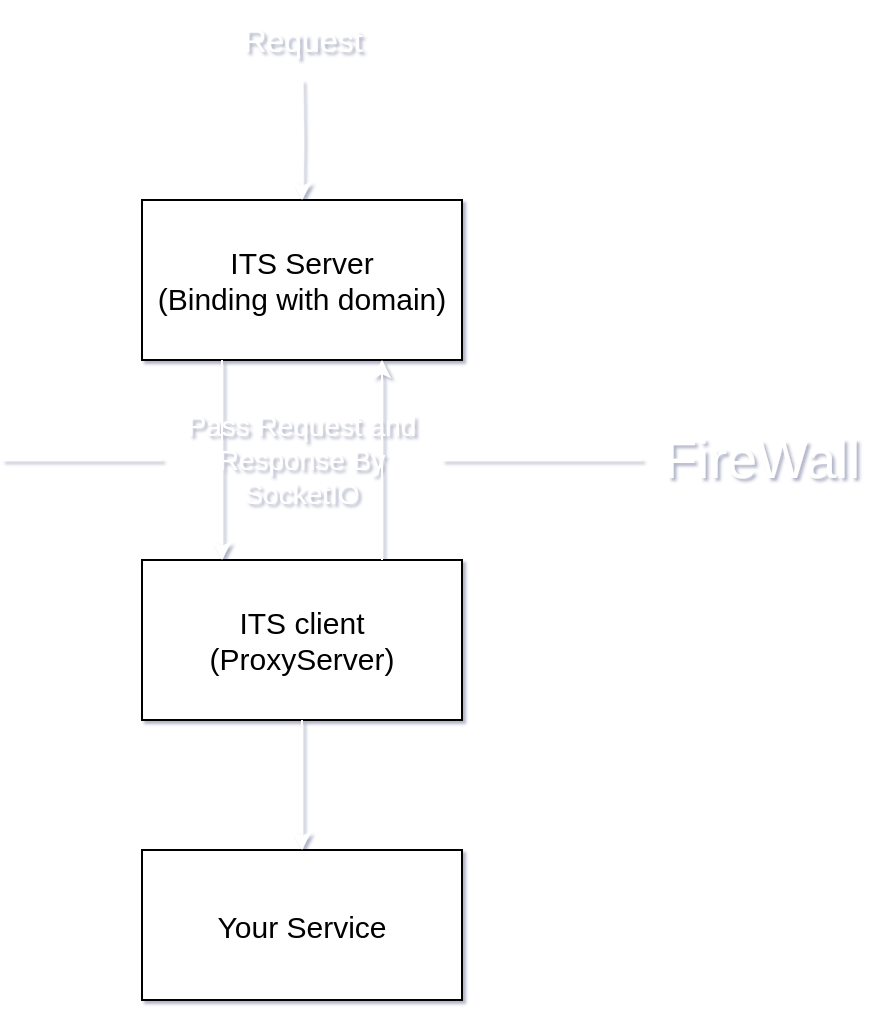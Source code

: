 <mxfile>
    <diagram id="7wSud6H0ACRBRqPHxZwR" name="Page-1">
        <mxGraphModel dx="657" dy="767" grid="1" gridSize="10" guides="1" tooltips="1" connect="1" arrows="1" fold="1" page="1" pageScale="1" pageWidth="827" pageHeight="1169" background="none" math="0" shadow="1">
            <root>
                <mxCell id="0"/>
                <mxCell id="1" parent="0"/>
                <mxCell id="2" value="&lt;span style=&quot;font-size: 15px&quot;&gt;ITS Server &lt;br&gt;(Binding with domain)&lt;/span&gt;" style="rounded=0;whiteSpace=wrap;html=1;fontSize=15;" vertex="1" parent="1">
                    <mxGeometry x="160" y="260" width="160" height="80" as="geometry"/>
                </mxCell>
                <mxCell id="3" value="" style="endArrow=none;html=1;fontColor=#000000;strokeColor=#FFFFFF;" edge="1" parent="1" source="13">
                    <mxGeometry width="50" height="50" relative="1" as="geometry">
                        <mxPoint x="410" y="390" as="sourcePoint"/>
                        <mxPoint x="90" y="390" as="targetPoint"/>
                    </mxGeometry>
                </mxCell>
                <mxCell id="4" value="ITS client&lt;br style=&quot;font-size: 15px;&quot;&gt;(ProxyServer)" style="rounded=0;whiteSpace=wrap;html=1;fontSize=15;" vertex="1" parent="1">
                    <mxGeometry x="160" y="440" width="160" height="80" as="geometry"/>
                </mxCell>
                <mxCell id="5" value="" style="endArrow=classic;html=1;exitX=0.25;exitY=1;exitDx=0;exitDy=0;entryX=0.25;entryY=0;entryDx=0;entryDy=0;strokeColor=#FFFFFF;" edge="1" parent="1" source="2" target="4">
                    <mxGeometry width="50" height="50" relative="1" as="geometry">
                        <mxPoint x="380" y="530" as="sourcePoint"/>
                        <mxPoint x="430" y="480" as="targetPoint"/>
                    </mxGeometry>
                </mxCell>
                <mxCell id="6" value="&lt;font style=&quot;font-size: 27px&quot;&gt;FireWall&lt;/font&gt;" style="text;html=1;fillColor=none;align=center;verticalAlign=middle;whiteSpace=wrap;rounded=0;fontColor=#FFFFFF;" vertex="1" parent="1">
                    <mxGeometry x="450" y="380" width="40" height="20" as="geometry"/>
                </mxCell>
                <mxCell id="10" value="" style="edgeStyle=orthogonalEdgeStyle;rounded=0;orthogonalLoop=1;jettySize=auto;html=1;fontSize=16;entryX=0.5;entryY=0;entryDx=0;entryDy=0;fontColor=#000000;labelBorderColor=#000000;labelBackgroundColor=#000000;strokeColor=#FFFFFF;" edge="1" parent="1" target="2">
                    <mxGeometry relative="1" as="geometry">
                        <mxPoint x="240" y="200" as="sourcePoint"/>
                        <mxPoint x="240" y="230" as="targetPoint"/>
                    </mxGeometry>
                </mxCell>
                <mxCell id="9" value="Request" style="text;html=1;fillColor=none;align=center;verticalAlign=middle;whiteSpace=wrap;rounded=0;fontSize=16;fontColor=#FFFFFF;" vertex="1" parent="1">
                    <mxGeometry x="187.5" y="160" width="105" height="40" as="geometry"/>
                </mxCell>
                <mxCell id="12" value="" style="endArrow=classic;html=1;fontSize=16;exitX=0.75;exitY=0;exitDx=0;exitDy=0;entryX=0.75;entryY=1;entryDx=0;entryDy=0;strokeColor=#FFFFFF;" edge="1" parent="1" source="4" target="2">
                    <mxGeometry width="50" height="50" relative="1" as="geometry">
                        <mxPoint x="390" y="370" as="sourcePoint"/>
                        <mxPoint x="440" y="320" as="targetPoint"/>
                    </mxGeometry>
                </mxCell>
                <mxCell id="13" value="Pass Request and Response By SocketIO" style="text;html=1;fillColor=none;align=center;verticalAlign=middle;whiteSpace=wrap;rounded=0;fontSize=14;fontColor=#FFFFFF;" vertex="1" parent="1">
                    <mxGeometry x="170" y="357" width="140" height="66" as="geometry"/>
                </mxCell>
                <mxCell id="15" value="" style="endArrow=none;html=1;fontColor=#000000;strokeColor=#FFFFFF;" edge="1" parent="1" target="13">
                    <mxGeometry width="50" height="50" relative="1" as="geometry">
                        <mxPoint x="410" y="390" as="sourcePoint"/>
                        <mxPoint x="90" y="390" as="targetPoint"/>
                    </mxGeometry>
                </mxCell>
                <mxCell id="17" value="Your Service" style="rounded=0;whiteSpace=wrap;html=1;fontSize=15;" vertex="1" parent="1">
                    <mxGeometry x="160" y="585" width="160" height="75" as="geometry"/>
                </mxCell>
                <mxCell id="18" value="" style="endArrow=classic;html=1;fontSize=15;exitX=0.5;exitY=1;exitDx=0;exitDy=0;entryX=0.5;entryY=0;entryDx=0;entryDy=0;strokeColor=#FFFFFF;" edge="1" parent="1" source="4" target="17">
                    <mxGeometry width="50" height="50" relative="1" as="geometry">
                        <mxPoint x="390" y="360" as="sourcePoint"/>
                        <mxPoint x="440" y="310" as="targetPoint"/>
                    </mxGeometry>
                </mxCell>
            </root>
        </mxGraphModel>
    </diagram>
</mxfile>